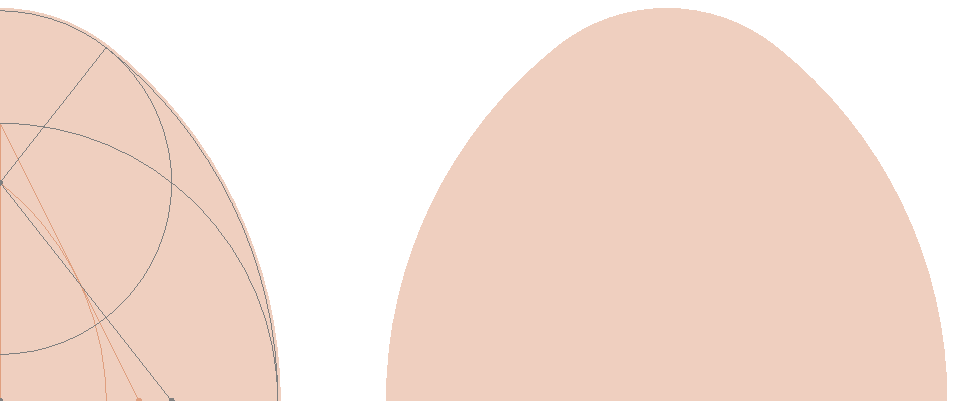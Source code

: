 \documentclass{standalone}
\usepackage{luamplib}
\begin{document}
\mplibtextextlabel{enable}
\begin{mplibcode}
beginfig(1);

path base;  
base = fullcircle scaled 200;

pair m, n, n', p;
path a, b;

m = 1/2 point 0 of base;
a = halfcircle scaled 2 abs (point 2 of base - m) shifted m cutbefore (origin -- 1000 up);

n = point infinity of a;
n' = n reflectedabout(up, down);
b = subpath (0, 2) of base shifted n cutafter (origin -- 1000 up);

p = point infinity of b;

path dome; 
path cap, cup, egg;
dome = fullcircle 
    scaled 2 (abs(n - point 0 of base) - abs(n - point 0 of b))
    shifted p;
cap = dome
    cutbefore (point 4 of b -- 2[n, point 4 of b])
    cutafter  (point 4 of b -- 2[n', point 4 of b]);
cup = subpath (4, 8) of base;
path egg; egg = cup {up} .. cap .. {down} cycle;

fill egg withpen pencircle scaled 2 withcolor 3/4[1/4[red, green], white];
picture P; P = currentpicture;
drawoptions(withpen pencircle scaled 1/4 withcolor 1/2[1/4[red, green], white]);
draw m -- a; 
draw b; 
draw origin -- point 2 of base;

drawoptions(withpen pencircle scaled 1/4 withcolor 1/2);
draw n -- subpath (4, 5) of egg -- cycle;  
draw n' -- subpath (7, 8) of egg -- cycle;  
draw base; draw dome;

forsuffixes $=n, n', p, origin: draw $ withpen pencircle scaled 2; endfor
draw m withpen pencircle scaled 2 withcolor 1/2[1/4[red, green], white];

drawoptions();

draw P shifted 240 right;


endfig;
\end{mplibcode}
\end{document}

